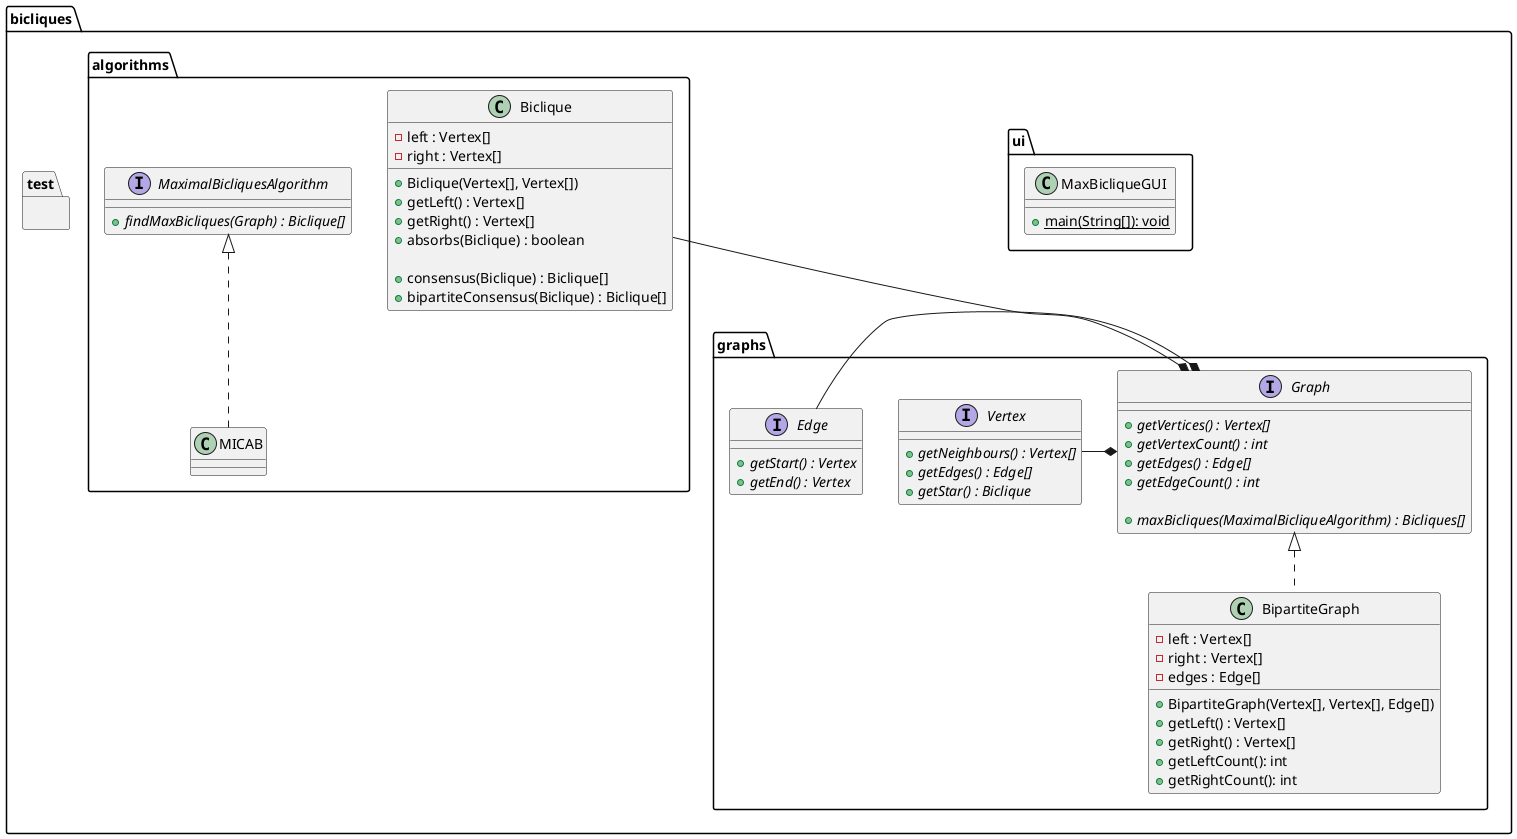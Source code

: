 /'
This is our model for the class diagram. Whenever you have any remarks
to make regarding one part of the program or another, just make a
comment windows in here like this.
Sign it with your initials as well. -MI
'/

/'
We can have a nice separation of labor: each one of us gets to implement
a max biclique algorithm and one of the following parts:
- Tests
- UI and input
- Graphs and graph parsing.
-MI
I agree with this partitioning.
I would like to work on the UI (since I have already done some work for that). -RK
'/

@startuml

package bicliques {

' The graph section
package bicliques.graphs {

  interface Graph {
    {method}{abstract} + getVertices() : Vertex[]
    {method}{abstract} + getVertexCount() : int
    {method}{abstract} + getEdges() : Edge[]
    {method}{abstract} + getEdgeCount() : int

/'
I don't think these two methods should be in the general graph interface.
The maximum biclique algorithm class should be the one owning the graph
class and not the other way around. - MI

I do not agree (but maybe I do not understand the whole thing ;-).
I would implement the strategy design pattern, but one can do that in one line...
Improvement: Now in every call of maxBicliques one can choose
the proper algorithm directly. -RK
'/
    {method}{abstract} + maxBicliques(MaximalBicliqueAlgorithm) : Bicliques[]
  }

  interface Vertex {
    {method}{abstract} + getNeighbours() : Vertex[]
    {method}{abstract} + getEdges() : Edge[]
    {method}{abstract} + getStar() : Biclique
  }
  
  interface Edge {
    {method}{abstract} + getStart() : Vertex
    {method}{abstract} + getEnd() : Vertex
  }

  Vertex -* Graph
  Edge -* Graph
  
  class BipartiteGraph {
    {field} - left : Vertex[]
    {field} - right : Vertex[]
    {field} - edges : Edge[]
    {method} + BipartiteGraph(Vertex[], Vertex[], Edge[])
    {method} + getLeft() : Vertex[]
    {method} + getRight() : Vertex[]
    {method} + getLeftCount(): int
    {method} + getRightCount(): int
  }
  
  Graph <|.. BipartiteGraph
  
}


' The UI section
package bicliques.ui {

/'
For the UI part I say we need to come up with something, that can read in
the text files (I don't want to be copying and pasting stuff in the windows
every time I use it). - MI.

So do I. In my suggested screenshot of a possible UI the menu would provide
- Input: load (from file) or from input in window
- Output: save (to file)
- Algorithm: choose between several implemented ones
- Help: Description of algorithms and the common "About".
-RK
'/

  class MaxBicliqueGUI {
    {method}{static} + main(String[]): void
  }
}

' The algorithms section
package bicliques.algorithms {

  class Biclique {
    {field} - left : Vertex[]
    {field} - right : Vertex[]
/'
Why should we need access to a graph from a biclique? -RK

Because the bicliques are defined by the graph, more or less.
To me it makes sense in term of program logic.
Put it back in if you agree. - MI

I'm not convinced. Can you explain in detail? -RK

'    {field} - graph : Graph
'/
	{method} + Biclique(Vertex[], Vertex[])
    {method} + getLeft() : Vertex[]
    {method} + getRight() : Vertex[]
/'
Why should we need access to a graph from a biclique? -RK
'    {method} + getGraph() : Graph[] --o Graph
'/
    {method} + absorbs(Biclique) : boolean
    
/'
Changed method adjunction to consensus (I think you meant that didn't you?).
For bipartite graphs only the half of the consensuses is needed,
so there is an additional method. -RK
'/
    {method} + consensus(Biclique) : Biclique[]
    {method} + bipartiteConsensus(Biclique) : Biclique[]
  }

  Biclique --* Graph

  interface MaximalBicliquesAlgorithm {
    {method}{abstract} + findMaxBicliques(Graph) : Biclique[]
  }

  /'
  MICA algorithm improved for bipartite graphs. -RK
  '/
  class MICAB {
  }
  
  MaximalBicliquesAlgorithm <|.. MICAB
  
}

package bicliques.test {

/'
The testing that we will need. I say we use junit 4 or 5
to make it more streamlined. -MI
I agree. -RK
'/

}

}

@enduml
